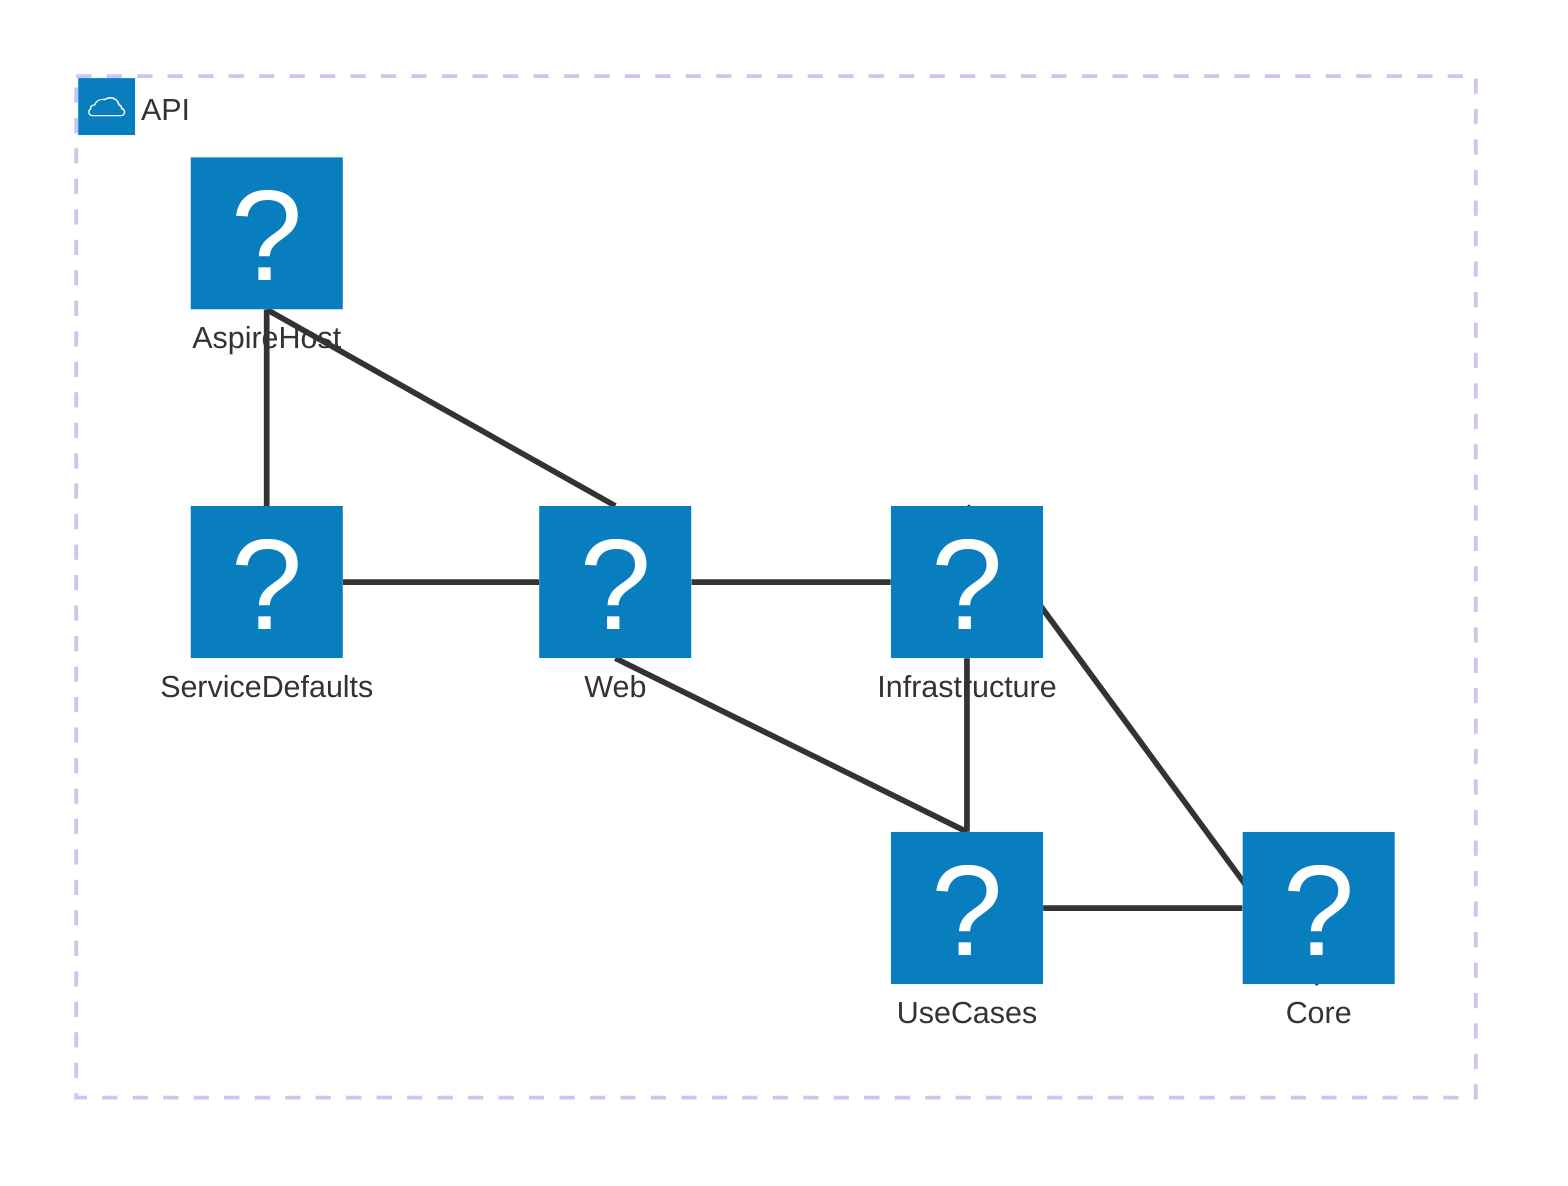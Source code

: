 architecture-beta
    group api(cloud)[API]

    
    service server1(icon:azure:api-management-services)[AspireHost] in api
    service host(icon:azure:app-services)[Web] in api
    service server2(icon:azure:digital-twins)[ServiceDefaults] in api
    service server3(icon:azure:host-groups)[Infrastructure] in api
    service server4(icon:azure:resource-groups)[UseCases] in api
    service server5(icon:azure:virtual-enclaves)[Core] in api

    host:T -- B:server1
    host:L -- R:server2
    server1:B -- T:server2
    
    host:R -- L:server3
    host:B -- T:server4
    server3:B -- T:server4
    server3:T -- B:server5
    server4:R -- L:server5